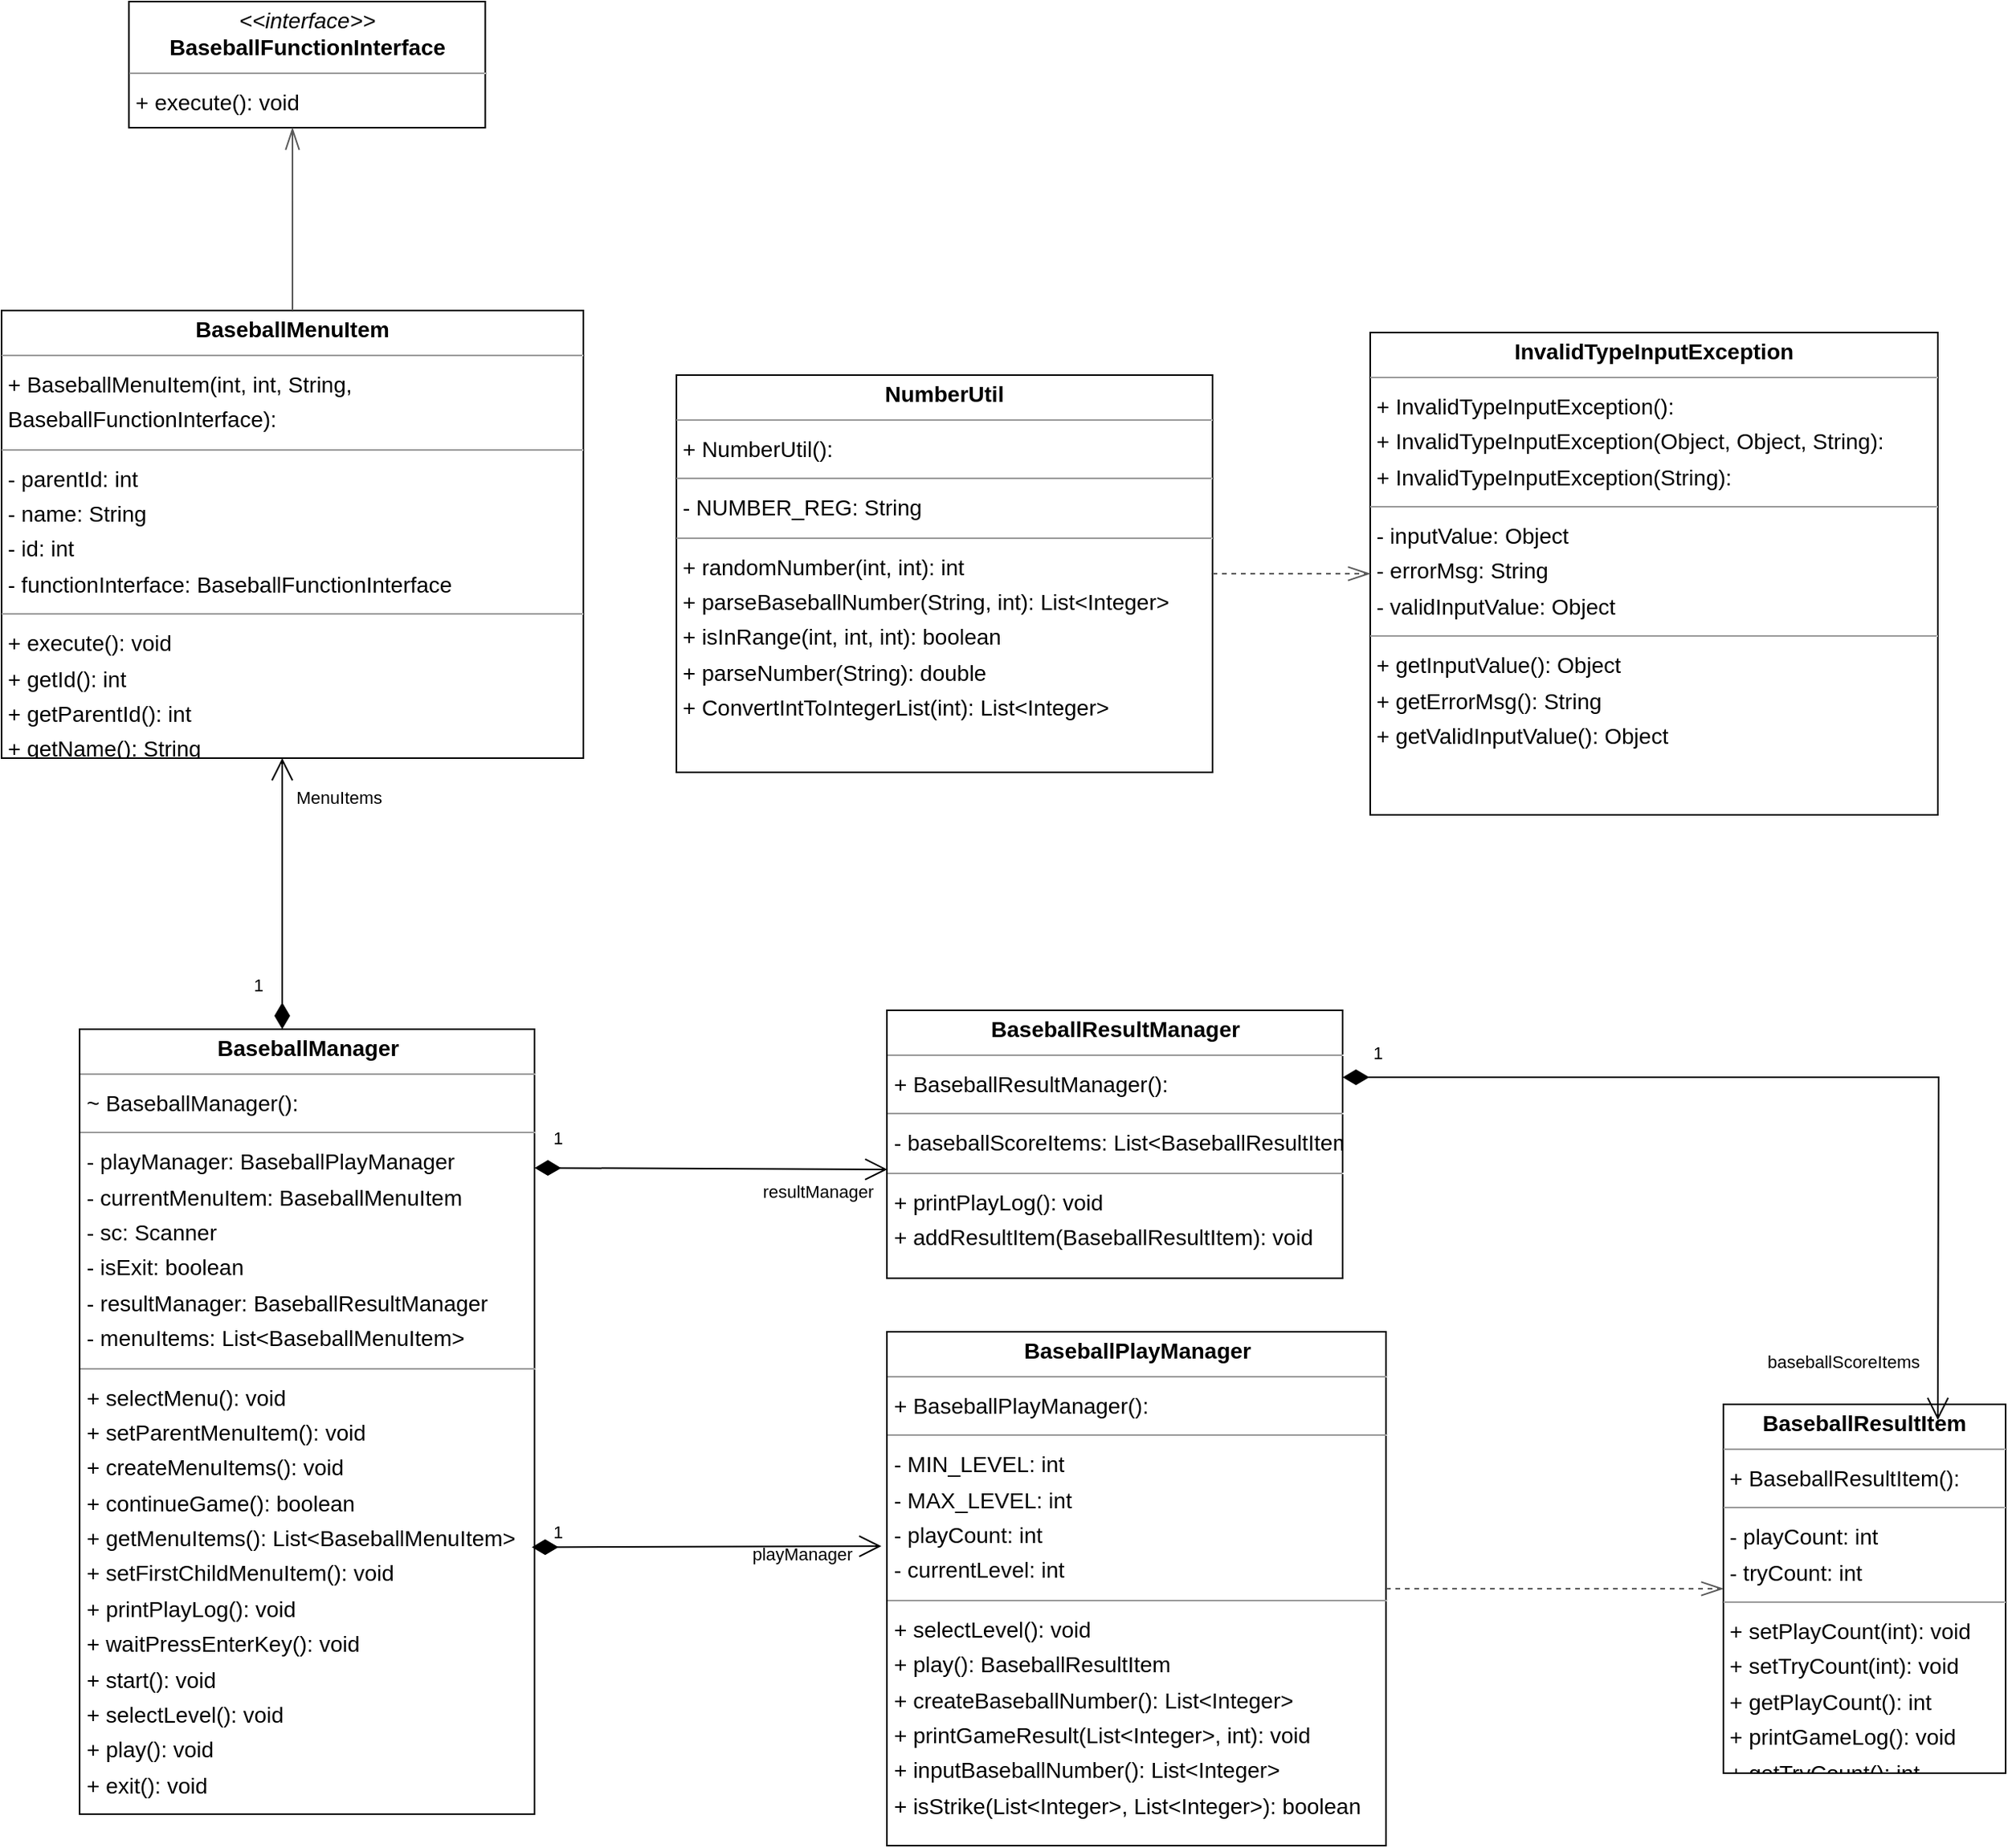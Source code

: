 <mxfile version="24.7.8">
  <diagram id="HD1GswNkVYEY_AO15G9U" name="페이지-1">
    <mxGraphModel dx="2087" dy="584" grid="1" gridSize="10" guides="1" tooltips="1" connect="1" arrows="1" fold="1" page="0" pageScale="1" pageWidth="827" pageHeight="1169" background="none" math="0" shadow="0">
      <root>
        <mxCell id="0" />
        <mxCell id="1" parent="0" />
        <mxCell id="node1" value="&lt;p style=&quot;margin:0px;margin-top:4px;text-align:center;&quot;&gt;&lt;i&gt;&amp;lt;&amp;lt;interface&amp;gt;&amp;gt;&lt;/i&gt;&lt;br/&gt;&lt;b&gt;BaseballFunctionInterface&lt;/b&gt;&lt;/p&gt;&lt;hr size=&quot;1&quot;/&gt;&lt;p style=&quot;margin:0 0 0 4px;line-height:1.6;&quot;&gt;+ execute(): void&lt;/p&gt;" style="verticalAlign=top;align=left;overflow=fill;fontSize=14;fontFamily=Helvetica;html=1;rounded=0;shadow=0;comic=0;labelBackgroundColor=none;strokeWidth=1;" parent="1" vertex="1">
          <mxGeometry x="-257.25" y="450" width="226" height="80" as="geometry" />
        </mxCell>
        <mxCell id="node6" value="&lt;p style=&quot;margin:0px;margin-top:4px;text-align:center;&quot;&gt;&lt;b&gt;BaseballManager&lt;/b&gt;&lt;/p&gt;&lt;hr size=&quot;1&quot;/&gt;&lt;p style=&quot;margin:0 0 0 4px;line-height:1.6;&quot;&gt;~ BaseballManager(): &lt;/p&gt;&lt;hr size=&quot;1&quot;/&gt;&lt;p style=&quot;margin:0 0 0 4px;line-height:1.6;&quot;&gt;- playManager: BaseballPlayManager&lt;br/&gt;- currentMenuItem: BaseballMenuItem&lt;br/&gt;- sc: Scanner&lt;br/&gt;- isExit: boolean&lt;br/&gt;- resultManager: BaseballResultManager&lt;br/&gt;- menuItems: List&amp;lt;BaseballMenuItem&amp;gt;&lt;/p&gt;&lt;hr size=&quot;1&quot;/&gt;&lt;p style=&quot;margin:0 0 0 4px;line-height:1.6;&quot;&gt;+ selectMenu(): void&lt;br/&gt;+ setParentMenuItem(): void&lt;br/&gt;+ createMenuItems(): void&lt;br/&gt;+ continueGame(): boolean&lt;br/&gt;+ getMenuItems(): List&amp;lt;BaseballMenuItem&amp;gt;&lt;br/&gt;+ setFirstChildMenuItem(): void&lt;br/&gt;+ printPlayLog(): void&lt;br/&gt;+ waitPressEnterKey(): void&lt;br/&gt;+ start(): void&lt;br/&gt;+ selectLevel(): void&lt;br/&gt;+ play(): void&lt;br/&gt;+ exit(): void&lt;/p&gt;" style="verticalAlign=top;align=left;overflow=fill;fontSize=14;fontFamily=Helvetica;html=1;rounded=0;shadow=0;comic=0;labelBackgroundColor=none;strokeWidth=1;" parent="1" vertex="1">
          <mxGeometry x="-288.5" y="1102" width="288.5" height="498" as="geometry" />
        </mxCell>
        <mxCell id="node5" value="&lt;p style=&quot;margin:0px;margin-top:4px;text-align:center;&quot;&gt;&lt;b&gt;BaseballMenuItem&lt;/b&gt;&lt;/p&gt;&lt;hr size=&quot;1&quot;&gt;&lt;p style=&quot;margin:0 0 0 4px;line-height:1.6;&quot;&gt;+ BaseballMenuItem(int, int, String,&amp;nbsp;&lt;/p&gt;&lt;p style=&quot;margin:0 0 0 4px;line-height:1.6;&quot;&gt;BaseballFunctionInterface): &lt;/p&gt;&lt;hr size=&quot;1&quot;&gt;&lt;p style=&quot;margin:0 0 0 4px;line-height:1.6;&quot;&gt;- parentId: int&lt;br&gt;- name: String&lt;br&gt;- id: int&lt;br&gt;- functionInterface: BaseballFunctionInterface&lt;/p&gt;&lt;hr size=&quot;1&quot;&gt;&lt;p style=&quot;margin:0 0 0 4px;line-height:1.6;&quot;&gt;+ execute(): void&lt;br&gt;+ getId(): int&lt;br&gt;+ getParentId(): int&lt;br&gt;+ getName(): String&lt;/p&gt;" style="verticalAlign=top;align=left;overflow=fill;fontSize=14;fontFamily=Helvetica;html=1;rounded=0;shadow=0;comic=0;labelBackgroundColor=none;strokeWidth=1;" parent="1" vertex="1">
          <mxGeometry x="-338" y="646" width="369" height="284" as="geometry" />
        </mxCell>
        <mxCell id="node3" value="&lt;p style=&quot;margin:0px;margin-top:4px;text-align:center;&quot;&gt;&lt;b&gt;BaseballPlayManager&lt;/b&gt;&lt;/p&gt;&lt;hr size=&quot;1&quot;/&gt;&lt;p style=&quot;margin:0 0 0 4px;line-height:1.6;&quot;&gt;+ BaseballPlayManager(): &lt;/p&gt;&lt;hr size=&quot;1&quot;/&gt;&lt;p style=&quot;margin:0 0 0 4px;line-height:1.6;&quot;&gt;- MIN_LEVEL: int&lt;br/&gt;- MAX_LEVEL: int&lt;br/&gt;- playCount: int&lt;br/&gt;- currentLevel: int&lt;/p&gt;&lt;hr size=&quot;1&quot;/&gt;&lt;p style=&quot;margin:0 0 0 4px;line-height:1.6;&quot;&gt;+ selectLevel(): void&lt;br/&gt;+ play(): BaseballResultItem&lt;br/&gt;+ createBaseballNumber(): List&amp;lt;Integer&amp;gt;&lt;br/&gt;+ printGameResult(List&amp;lt;Integer&amp;gt;, int): void&lt;br/&gt;+ inputBaseballNumber(): List&amp;lt;Integer&amp;gt;&lt;br/&gt;+ isStrike(List&amp;lt;Integer&amp;gt;, List&amp;lt;Integer&amp;gt;): boolean&lt;/p&gt;" style="verticalAlign=top;align=left;overflow=fill;fontSize=14;fontFamily=Helvetica;html=1;rounded=0;shadow=0;comic=0;labelBackgroundColor=none;strokeWidth=1;" parent="1" vertex="1">
          <mxGeometry x="223.5" y="1294" width="316.5" height="326" as="geometry" />
        </mxCell>
        <mxCell id="node7" value="&lt;p style=&quot;margin:0px;margin-top:4px;text-align:center;&quot;&gt;&lt;b&gt;BaseballResultItem&lt;/b&gt;&lt;/p&gt;&lt;hr size=&quot;1&quot;/&gt;&lt;p style=&quot;margin:0 0 0 4px;line-height:1.6;&quot;&gt;+ BaseballResultItem(): &lt;/p&gt;&lt;hr size=&quot;1&quot;/&gt;&lt;p style=&quot;margin:0 0 0 4px;line-height:1.6;&quot;&gt;- playCount: int&lt;br/&gt;- tryCount: int&lt;/p&gt;&lt;hr size=&quot;1&quot;/&gt;&lt;p style=&quot;margin:0 0 0 4px;line-height:1.6;&quot;&gt;+ setPlayCount(int): void&lt;br/&gt;+ setTryCount(int): void&lt;br/&gt;+ getPlayCount(): int&lt;br/&gt;+ printGameLog(): void&lt;br/&gt;+ getTryCount(): int&lt;/p&gt;" style="verticalAlign=top;align=left;overflow=fill;fontSize=14;fontFamily=Helvetica;html=1;rounded=0;shadow=0;comic=0;labelBackgroundColor=none;strokeWidth=1;" parent="1" vertex="1">
          <mxGeometry x="754" y="1340" width="179" height="234" as="geometry" />
        </mxCell>
        <mxCell id="node2" value="&lt;p style=&quot;margin:0px;margin-top:4px;text-align:center;&quot;&gt;&lt;b&gt;BaseballResultManager&lt;/b&gt;&lt;/p&gt;&lt;hr size=&quot;1&quot;/&gt;&lt;p style=&quot;margin:0 0 0 4px;line-height:1.6;&quot;&gt;+ BaseballResultManager(): &lt;/p&gt;&lt;hr size=&quot;1&quot;/&gt;&lt;p style=&quot;margin:0 0 0 4px;line-height:1.6;&quot;&gt;- baseballScoreItems: List&amp;lt;BaseballResultItem&amp;gt;&lt;/p&gt;&lt;hr size=&quot;1&quot;/&gt;&lt;p style=&quot;margin:0 0 0 4px;line-height:1.6;&quot;&gt;+ printPlayLog(): void&lt;br/&gt;+ addResultItem(BaseballResultItem): void&lt;/p&gt;" style="verticalAlign=top;align=left;overflow=fill;fontSize=14;fontFamily=Helvetica;html=1;rounded=0;shadow=0;comic=0;labelBackgroundColor=none;strokeWidth=1;" parent="1" vertex="1">
          <mxGeometry x="223.5" y="1090" width="289" height="170" as="geometry" />
        </mxCell>
        <mxCell id="node0" value="&lt;p style=&quot;margin:0px;margin-top:4px;text-align:center;&quot;&gt;&lt;b&gt;InvalidTypeInputException&lt;/b&gt;&lt;/p&gt;&lt;hr size=&quot;1&quot;/&gt;&lt;p style=&quot;margin:0 0 0 4px;line-height:1.6;&quot;&gt;+ InvalidTypeInputException(): &lt;br/&gt;+ InvalidTypeInputException(Object, Object, String): &lt;br/&gt;+ InvalidTypeInputException(String): &lt;/p&gt;&lt;hr size=&quot;1&quot;/&gt;&lt;p style=&quot;margin:0 0 0 4px;line-height:1.6;&quot;&gt;- inputValue: Object&lt;br/&gt;- errorMsg: String&lt;br/&gt;- validInputValue: Object&lt;/p&gt;&lt;hr size=&quot;1&quot;/&gt;&lt;p style=&quot;margin:0 0 0 4px;line-height:1.6;&quot;&gt;+ getInputValue(): Object&lt;br/&gt;+ getErrorMsg(): String&lt;br/&gt;+ getValidInputValue(): Object&lt;/p&gt;" style="verticalAlign=top;align=left;overflow=fill;fontSize=14;fontFamily=Helvetica;html=1;rounded=0;shadow=0;comic=0;labelBackgroundColor=none;strokeWidth=1;" parent="1" vertex="1">
          <mxGeometry x="530" y="660" width="360" height="306" as="geometry" />
        </mxCell>
        <mxCell id="node4" value="&lt;p style=&quot;margin:0px;margin-top:4px;text-align:center;&quot;&gt;&lt;b&gt;NumberUtil&lt;/b&gt;&lt;/p&gt;&lt;hr size=&quot;1&quot;/&gt;&lt;p style=&quot;margin:0 0 0 4px;line-height:1.6;&quot;&gt;+ NumberUtil(): &lt;/p&gt;&lt;hr size=&quot;1&quot;/&gt;&lt;p style=&quot;margin:0 0 0 4px;line-height:1.6;&quot;&gt;- NUMBER_REG: String&lt;/p&gt;&lt;hr size=&quot;1&quot;/&gt;&lt;p style=&quot;margin:0 0 0 4px;line-height:1.6;&quot;&gt;+ randomNumber(int, int): int&lt;br/&gt;+ parseBaseballNumber(String, int): List&amp;lt;Integer&amp;gt;&lt;br/&gt;+ isInRange(int, int, int): boolean&lt;br/&gt;+ parseNumber(String): double&lt;br/&gt;+ ConvertIntToIntegerList(int): List&amp;lt;Integer&amp;gt;&lt;/p&gt;" style="verticalAlign=top;align=left;overflow=fill;fontSize=14;fontFamily=Helvetica;html=1;rounded=0;shadow=0;comic=0;labelBackgroundColor=none;strokeWidth=1;" parent="1" vertex="1">
          <mxGeometry x="90" y="687" width="340" height="252" as="geometry" />
        </mxCell>
        <mxCell id="edge1" value="" style="html=1;rounded=1;dashed=0;startArrow=diamondThinstartSize=12;endArrow=openThin;endSize=12;strokeColor=#595959;exitX=0.500;exitY=0.000;exitDx=0;exitDy=0;entryX=0.459;entryY=1;entryDx=0;entryDy=0;entryPerimeter=0;" parent="1" source="node5" target="node1" edge="1">
          <mxGeometry width="50" height="50" relative="1" as="geometry" />
        </mxCell>
        <mxCell id="edge8" value="" style="html=1;rounded=1;edgeStyle=orthogonalEdgeStyle;dashed=1;startArrow=none;endArrow=openThin;endSize=12;strokeColor=#595959;exitX=1.000;exitY=0.500;exitDx=0;exitDy=0;entryX=0.000;entryY=0.500;entryDx=0;entryDy=0;" parent="1" source="node3" target="node7" edge="1">
          <mxGeometry width="50" height="50" relative="1" as="geometry">
            <Array as="points" />
          </mxGeometry>
        </mxCell>
        <mxCell id="edge0" value="" style="html=1;rounded=1;edgeStyle=orthogonalEdgeStyle;dashed=1;startArrow=none;endArrow=openThin;endSize=12;strokeColor=#595959;exitX=1;exitY=0.5;exitDx=0;exitDy=0;entryX=0;entryY=0.5;entryDx=0;entryDy=0;" parent="1" source="node4" target="node0" edge="1">
          <mxGeometry width="50" height="50" relative="1" as="geometry">
            <Array as="points" />
          </mxGeometry>
        </mxCell>
        <mxCell id="GeZOMZ-x1PjAHVgEXQZU-7" value="1" style="endArrow=open;html=1;endSize=12;startArrow=diamondThin;startSize=14;startFill=1;align=left;verticalAlign=bottom;rounded=0;exitX=0.994;exitY=0.66;exitDx=0;exitDy=0;exitPerimeter=0;" edge="1" parent="1" source="node6">
          <mxGeometry x="-0.894" y="1" relative="1" as="geometry">
            <mxPoint x="10" y="1430" as="sourcePoint" />
            <mxPoint x="220" y="1430" as="targetPoint" />
            <mxPoint as="offset" />
          </mxGeometry>
        </mxCell>
        <mxCell id="GeZOMZ-x1PjAHVgEXQZU-9" value="&lt;span style=&quot;font-size: 11px; text-align: left; text-wrap: nowrap;&quot;&gt;playManager&lt;/span&gt;" style="text;html=1;align=center;verticalAlign=middle;whiteSpace=wrap;rounded=0;" vertex="1" parent="1">
          <mxGeometry x="140" y="1420" width="60" height="30" as="geometry" />
        </mxCell>
        <mxCell id="GeZOMZ-x1PjAHVgEXQZU-10" value="1" style="endArrow=open;html=1;endSize=12;startArrow=diamondThin;startSize=14;startFill=1;align=left;verticalAlign=bottom;rounded=0;entryX=0.001;entryY=0.594;entryDx=0;entryDy=0;entryPerimeter=0;" edge="1" parent="1" target="node2">
          <mxGeometry x="-0.909" y="10" relative="1" as="geometry">
            <mxPoint y="1190" as="sourcePoint" />
            <mxPoint x="220" y="1190" as="targetPoint" />
            <mxPoint as="offset" />
          </mxGeometry>
        </mxCell>
        <mxCell id="GeZOMZ-x1PjAHVgEXQZU-11" value="&lt;span style=&quot;font-size: 11px; text-align: left; text-wrap: nowrap;&quot;&gt;resultManager&lt;/span&gt;" style="text;html=1;align=center;verticalAlign=middle;whiteSpace=wrap;rounded=0;" vertex="1" parent="1">
          <mxGeometry x="150" y="1190" width="60" height="30" as="geometry" />
        </mxCell>
        <mxCell id="GeZOMZ-x1PjAHVgEXQZU-16" value="1" style="endArrow=open;html=1;endSize=12;startArrow=diamondThin;startSize=14;startFill=1;edgeStyle=orthogonalEdgeStyle;align=left;verticalAlign=bottom;rounded=0;exitX=1;exitY=0.25;exitDx=0;exitDy=0;" edge="1" parent="1" source="node2">
          <mxGeometry x="-0.942" y="7" relative="1" as="geometry">
            <mxPoint x="580" y="1130" as="sourcePoint" />
            <mxPoint x="890" y="1350" as="targetPoint" />
            <mxPoint as="offset" />
          </mxGeometry>
        </mxCell>
        <mxCell id="GeZOMZ-x1PjAHVgEXQZU-17" value="baseballScoreItems" style="edgeLabel;resizable=0;html=1;align=left;verticalAlign=top;strokeColor=default;" vertex="1" connectable="0" parent="1">
          <mxGeometry x="780" y="1300" as="geometry" />
        </mxCell>
        <mxCell id="GeZOMZ-x1PjAHVgEXQZU-21" value="1" style="endArrow=open;html=1;endSize=12;startArrow=diamondThin;startSize=14;startFill=1;align=left;verticalAlign=bottom;rounded=0;" edge="1" parent="1">
          <mxGeometry x="-0.775" y="20" relative="1" as="geometry">
            <mxPoint x="-160" y="1102" as="sourcePoint" />
            <mxPoint x="-160" y="930" as="targetPoint" />
            <mxPoint as="offset" />
          </mxGeometry>
        </mxCell>
        <mxCell id="GeZOMZ-x1PjAHVgEXQZU-22" value="MenuItems" style="edgeLabel;resizable=0;html=1;align=left;verticalAlign=top;strokeColor=default;" vertex="1" connectable="0" parent="1">
          <mxGeometry x="-153.5" y="942" as="geometry" />
        </mxCell>
      </root>
    </mxGraphModel>
  </diagram>
</mxfile>
